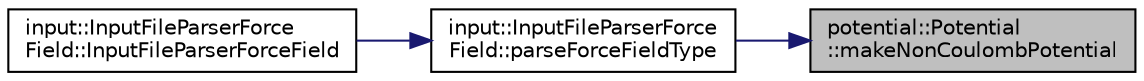 digraph "potential::Potential::makeNonCoulombPotential"
{
 // LATEX_PDF_SIZE
  edge [fontname="Helvetica",fontsize="10",labelfontname="Helvetica",labelfontsize="10"];
  node [fontname="Helvetica",fontsize="10",shape=record];
  rankdir="RL";
  Node1 [label="potential::Potential\l::makeNonCoulombPotential",height=0.2,width=0.4,color="black", fillcolor="grey75", style="filled", fontcolor="black",tooltip=" "];
  Node1 -> Node2 [dir="back",color="midnightblue",fontsize="10",style="solid",fontname="Helvetica"];
  Node2 [label="input::InputFileParserForce\lField::parseForceFieldType",height=0.2,width=0.4,color="black", fillcolor="white", style="filled",URL="$classinput_1_1InputFileParserForceField.html#aaecac01f098852f9c262307a88103fd5",tooltip="Parse the integrator used in the simulation."];
  Node2 -> Node3 [dir="back",color="midnightblue",fontsize="10",style="solid",fontname="Helvetica"];
  Node3 [label="input::InputFileParserForce\lField::InputFileParserForceField",height=0.2,width=0.4,color="black", fillcolor="white", style="filled",URL="$classinput_1_1InputFileParserForceField.html#a5feee09b5ab70dfc1ab7d0842a2b9106",tooltip="Construct a new Input File Parser Force Field:: Input File Parser Force Field object."];
}
